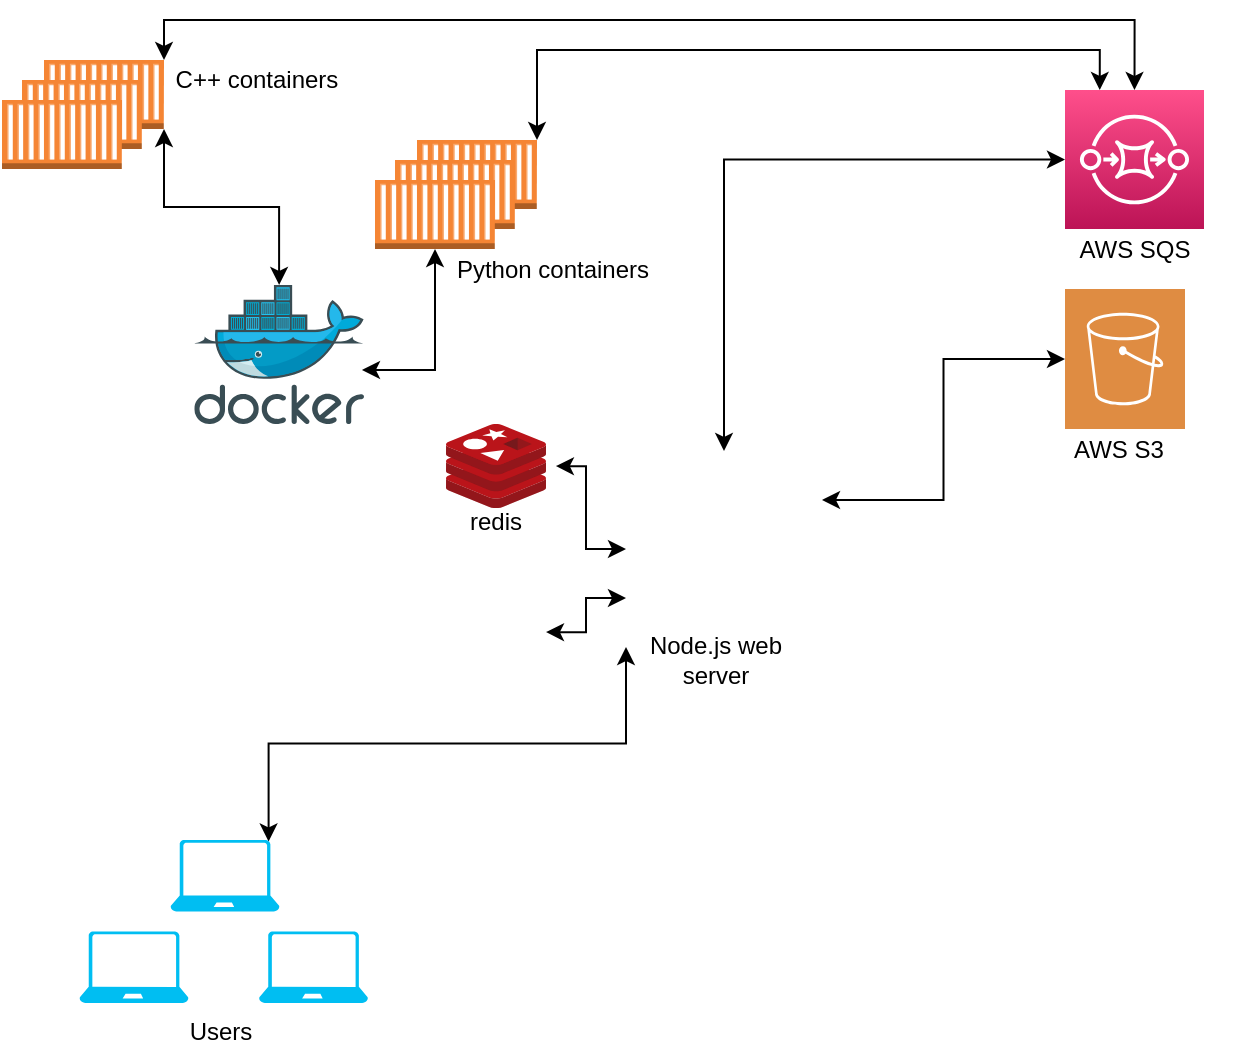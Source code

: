 <mxfile version="15.3.8" type="device"><diagram id="x5cSOFsko-nGKsfiP68E" name="Page-1"><mxGraphModel dx="1695" dy="498" grid="1" gridSize="10" guides="1" tooltips="1" connect="1" arrows="1" fold="1" page="1" pageScale="1" pageWidth="827" pageHeight="1169" math="0" shadow="0"><root><mxCell id="0"/><mxCell id="1" parent="0"/><mxCell id="LyCfUYQ2TqVl-GMdpwWU-2" value="Node.js web server" style="text;html=1;strokeColor=none;fillColor=none;align=center;verticalAlign=middle;whiteSpace=wrap;rounded=0;" parent="1" vertex="1"><mxGeometry x="240" y="343.5" width="90" height="13.5" as="geometry"/></mxCell><mxCell id="LyCfUYQ2TqVl-GMdpwWU-5" value="" style="aspect=fixed;html=1;points=[];align=center;image;fontSize=12;image=img/lib/mscae/Docker.svg;" parent="1" vertex="1"><mxGeometry x="24.12" y="162.45" width="84.88" height="69.6" as="geometry"/></mxCell><mxCell id="LyCfUYQ2TqVl-GMdpwWU-8" value="AWS SQS" style="text;html=1;strokeColor=none;fillColor=none;align=center;verticalAlign=middle;whiteSpace=wrap;rounded=0;" parent="1" vertex="1"><mxGeometry x="438.75" y="134.5" width="111" height="20" as="geometry"/></mxCell><mxCell id="21tpdBvIPTmqqFUggXv7-12" style="edgeStyle=orthogonalEdgeStyle;rounded=0;orthogonalLoop=1;jettySize=auto;html=1;entryX=1;entryY=0.25;entryDx=0;entryDy=0;startArrow=classic;startFill=1;" parent="1" source="LyCfUYQ2TqVl-GMdpwWU-11" target="9rRl_wNdu0PxKvgsl65S-16" edge="1"><mxGeometry relative="1" as="geometry"/></mxCell><mxCell id="LyCfUYQ2TqVl-GMdpwWU-11" value="" style="pointerEvents=1;shadow=0;dashed=0;html=1;strokeColor=none;fillColor=#DF8C42;labelPosition=center;verticalLabelPosition=bottom;verticalAlign=top;align=center;outlineConnect=0;shape=mxgraph.veeam2.aws_s3;" parent="1" vertex="1"><mxGeometry x="459.5" y="164.5" width="60" height="70" as="geometry"/></mxCell><mxCell id="LyCfUYQ2TqVl-GMdpwWU-12" value="AWS S3" style="text;html=1;strokeColor=none;fillColor=none;align=center;verticalAlign=middle;whiteSpace=wrap;rounded=0;" parent="1" vertex="1"><mxGeometry x="431.25" y="234.5" width="111" height="20" as="geometry"/></mxCell><mxCell id="LyCfUYQ2TqVl-GMdpwWU-16" value="" style="shape=image;html=1;verticalAlign=top;verticalLabelPosition=bottom;labelBackgroundColor=#ffffff;imageAspect=0;aspect=fixed;image=https://cdn4.iconfinder.com/data/icons/logos-brands-in-colors/404/c_logo-128.png" parent="1" vertex="1"><mxGeometry x="-41" y="20" width="40" height="40" as="geometry"/></mxCell><mxCell id="LyCfUYQ2TqVl-GMdpwWU-27" style="edgeStyle=orthogonalEdgeStyle;rounded=0;orthogonalLoop=1;jettySize=auto;html=1;exitX=1;exitY=1;exitDx=0;exitDy=0;exitPerimeter=0;startArrow=classic;startFill=1;" parent="1" source="LyCfUYQ2TqVl-GMdpwWU-17" target="LyCfUYQ2TqVl-GMdpwWU-5" edge="1"><mxGeometry relative="1" as="geometry"/></mxCell><mxCell id="9rRl_wNdu0PxKvgsl65S-7" style="edgeStyle=orthogonalEdgeStyle;rounded=0;orthogonalLoop=1;jettySize=auto;html=1;exitX=1;exitY=0;exitDx=0;exitDy=0;exitPerimeter=0;entryX=0.5;entryY=0;entryDx=0;entryDy=0;entryPerimeter=0;startArrow=classic;startFill=1;" parent="1" source="LyCfUYQ2TqVl-GMdpwWU-17" target="9rRl_wNdu0PxKvgsl65S-1" edge="1"><mxGeometry relative="1" as="geometry"/></mxCell><mxCell id="LyCfUYQ2TqVl-GMdpwWU-17" value="" style="outlineConnect=0;dashed=0;verticalLabelPosition=bottom;verticalAlign=top;align=center;html=1;shape=mxgraph.aws3.ec2_compute_container;fillColor=#F58534;gradientColor=none;" parent="1" vertex="1"><mxGeometry x="-51" y="50" width="60" height="34.5" as="geometry"/></mxCell><mxCell id="LyCfUYQ2TqVl-GMdpwWU-18" value="" style="shape=image;html=1;verticalAlign=top;verticalLabelPosition=bottom;labelBackgroundColor=#ffffff;imageAspect=0;aspect=fixed;image=https://cdn4.iconfinder.com/data/icons/logos-and-brands/512/267_Python_logo-128.png" parent="1" vertex="1"><mxGeometry x="147.5" y="60" width="38" height="38" as="geometry"/></mxCell><mxCell id="LyCfUYQ2TqVl-GMdpwWU-20" value="" style="outlineConnect=0;dashed=0;verticalLabelPosition=bottom;verticalAlign=top;align=center;html=1;shape=mxgraph.aws3.ec2_compute_container;fillColor=#F58534;gradientColor=none;" parent="1" vertex="1"><mxGeometry x="-62" y="60" width="60" height="34.5" as="geometry"/></mxCell><mxCell id="LyCfUYQ2TqVl-GMdpwWU-21" value="" style="outlineConnect=0;dashed=0;verticalLabelPosition=bottom;verticalAlign=top;align=center;html=1;shape=mxgraph.aws3.ec2_compute_container;fillColor=#F58534;gradientColor=none;" parent="1" vertex="1"><mxGeometry x="-72" y="70" width="60" height="34.5" as="geometry"/></mxCell><mxCell id="9rRl_wNdu0PxKvgsl65S-8" style="edgeStyle=orthogonalEdgeStyle;rounded=0;orthogonalLoop=1;jettySize=auto;html=1;exitX=1;exitY=0;exitDx=0;exitDy=0;exitPerimeter=0;entryX=0.25;entryY=0;entryDx=0;entryDy=0;entryPerimeter=0;startArrow=classic;startFill=1;" parent="1" source="LyCfUYQ2TqVl-GMdpwWU-22" target="9rRl_wNdu0PxKvgsl65S-1" edge="1"><mxGeometry relative="1" as="geometry"/></mxCell><mxCell id="LyCfUYQ2TqVl-GMdpwWU-22" value="" style="outlineConnect=0;dashed=0;verticalLabelPosition=bottom;verticalAlign=top;align=center;html=1;shape=mxgraph.aws3.ec2_compute_container;fillColor=#F58534;gradientColor=none;" parent="1" vertex="1"><mxGeometry x="135.5" y="90" width="60" height="34.5" as="geometry"/></mxCell><mxCell id="LyCfUYQ2TqVl-GMdpwWU-23" value="" style="outlineConnect=0;dashed=0;verticalLabelPosition=bottom;verticalAlign=top;align=center;html=1;shape=mxgraph.aws3.ec2_compute_container;fillColor=#F58534;gradientColor=none;" parent="1" vertex="1"><mxGeometry x="124.5" y="100" width="60" height="34.5" as="geometry"/></mxCell><mxCell id="9rRl_wNdu0PxKvgsl65S-6" style="edgeStyle=orthogonalEdgeStyle;rounded=0;orthogonalLoop=1;jettySize=auto;html=1;exitX=0.5;exitY=1;exitDx=0;exitDy=0;exitPerimeter=0;entryX=0.988;entryY=0.611;entryDx=0;entryDy=0;entryPerimeter=0;startArrow=classic;startFill=1;" parent="1" source="LyCfUYQ2TqVl-GMdpwWU-24" target="LyCfUYQ2TqVl-GMdpwWU-5" edge="1"><mxGeometry relative="1" as="geometry"/></mxCell><mxCell id="LyCfUYQ2TqVl-GMdpwWU-24" value="" style="outlineConnect=0;dashed=0;verticalLabelPosition=bottom;verticalAlign=top;align=center;html=1;shape=mxgraph.aws3.ec2_compute_container;fillColor=#F58534;gradientColor=none;" parent="1" vertex="1"><mxGeometry x="114.5" y="110" width="60" height="34.5" as="geometry"/></mxCell><mxCell id="LyCfUYQ2TqVl-GMdpwWU-25" value="C++ containers" style="text;html=1;strokeColor=none;fillColor=none;align=center;verticalAlign=middle;whiteSpace=wrap;rounded=0;" parent="1" vertex="1"><mxGeometry y="50" width="111" height="20" as="geometry"/></mxCell><mxCell id="LyCfUYQ2TqVl-GMdpwWU-26" value="Python containers" style="text;html=1;strokeColor=none;fillColor=none;align=center;verticalAlign=middle;whiteSpace=wrap;rounded=0;" parent="1" vertex="1"><mxGeometry x="147.5" y="144.5" width="111" height="20" as="geometry"/></mxCell><mxCell id="21tpdBvIPTmqqFUggXv7-17" style="edgeStyle=orthogonalEdgeStyle;rounded=0;orthogonalLoop=1;jettySize=auto;html=1;exitX=0.9;exitY=0.02;exitDx=0;exitDy=0;exitPerimeter=0;entryX=0;entryY=1;entryDx=0;entryDy=0;startArrow=classic;startFill=1;" parent="1" source="LyCfUYQ2TqVl-GMdpwWU-36" target="9rRl_wNdu0PxKvgsl65S-16" edge="1"><mxGeometry relative="1" as="geometry"/></mxCell><mxCell id="LyCfUYQ2TqVl-GMdpwWU-36" value="" style="verticalLabelPosition=bottom;html=1;verticalAlign=top;align=center;strokeColor=none;fillColor=#00BEF2;shape=mxgraph.azure.laptop;pointerEvents=1;" parent="1" vertex="1"><mxGeometry x="12.25" y="440" width="54.5" height="35.72" as="geometry"/></mxCell><mxCell id="LyCfUYQ2TqVl-GMdpwWU-37" value="Users" style="text;html=1;strokeColor=none;fillColor=none;align=center;verticalAlign=middle;whiteSpace=wrap;rounded=0;" parent="1" vertex="1"><mxGeometry x="-17.75" y="525.72" width="111" height="20" as="geometry"/></mxCell><mxCell id="21tpdBvIPTmqqFUggXv7-6" style="edgeStyle=orthogonalEdgeStyle;rounded=0;orthogonalLoop=1;jettySize=auto;html=1;exitX=0;exitY=0.5;exitDx=0;exitDy=0;exitPerimeter=0;startArrow=classic;startFill=1;" parent="1" source="9rRl_wNdu0PxKvgsl65S-1" target="9rRl_wNdu0PxKvgsl65S-16" edge="1"><mxGeometry relative="1" as="geometry"/></mxCell><mxCell id="9rRl_wNdu0PxKvgsl65S-1" value="" style="sketch=0;points=[[0,0,0],[0.25,0,0],[0.5,0,0],[0.75,0,0],[1,0,0],[0,1,0],[0.25,1,0],[0.5,1,0],[0.75,1,0],[1,1,0],[0,0.25,0],[0,0.5,0],[0,0.75,0],[1,0.25,0],[1,0.5,0],[1,0.75,0]];outlineConnect=0;fontColor=#232F3E;gradientColor=#FF4F8B;gradientDirection=north;fillColor=#BC1356;strokeColor=#ffffff;dashed=0;verticalLabelPosition=bottom;verticalAlign=top;align=center;html=1;fontSize=12;fontStyle=0;aspect=fixed;shape=mxgraph.aws4.resourceIcon;resIcon=mxgraph.aws4.sqs;" parent="1" vertex="1"><mxGeometry x="459.5" y="65" width="69.5" height="69.5" as="geometry"/></mxCell><mxCell id="9rRl_wNdu0PxKvgsl65S-13" value="" style="verticalLabelPosition=bottom;html=1;verticalAlign=top;align=center;strokeColor=none;fillColor=#00BEF2;shape=mxgraph.azure.laptop;pointerEvents=1;" parent="1" vertex="1"><mxGeometry x="-33.25" y="485.72" width="54.5" height="35.72" as="geometry"/></mxCell><mxCell id="9rRl_wNdu0PxKvgsl65S-14" value="" style="verticalLabelPosition=bottom;html=1;verticalAlign=top;align=center;strokeColor=none;fillColor=#00BEF2;shape=mxgraph.azure.laptop;pointerEvents=1;" parent="1" vertex="1"><mxGeometry x="56.5" y="485.72" width="54.5" height="35.72" as="geometry"/></mxCell><mxCell id="21tpdBvIPTmqqFUggXv7-15" style="edgeStyle=orthogonalEdgeStyle;rounded=0;orthogonalLoop=1;jettySize=auto;html=1;exitX=0;exitY=0.5;exitDx=0;exitDy=0;entryX=1.099;entryY=0.5;entryDx=0;entryDy=0;entryPerimeter=0;startArrow=classic;startFill=1;" parent="1" source="9rRl_wNdu0PxKvgsl65S-16" target="21tpdBvIPTmqqFUggXv7-14" edge="1"><mxGeometry relative="1" as="geometry"/></mxCell><mxCell id="vkziZfZ01mst1yMmQsoR-2" style="edgeStyle=orthogonalEdgeStyle;rounded=0;orthogonalLoop=1;jettySize=auto;html=1;exitX=0;exitY=0.75;exitDx=0;exitDy=0;entryX=1;entryY=0.5;entryDx=0;entryDy=0;startArrow=classic;startFill=1;" edge="1" parent="1" source="9rRl_wNdu0PxKvgsl65S-16" target="vkziZfZ01mst1yMmQsoR-1"><mxGeometry relative="1" as="geometry"/></mxCell><mxCell id="9rRl_wNdu0PxKvgsl65S-16" value="" style="shape=image;html=1;verticalAlign=top;verticalLabelPosition=bottom;labelBackgroundColor=#ffffff;imageAspect=0;aspect=fixed;image=https://cdn0.iconfinder.com/data/icons/designer-skills/128/node-js-128.png;" parent="1" vertex="1"><mxGeometry x="240" y="245.5" width="98" height="98" as="geometry"/></mxCell><mxCell id="21tpdBvIPTmqqFUggXv7-14" value="" style="sketch=0;aspect=fixed;html=1;points=[];align=center;image;fontSize=12;image=img/lib/mscae/Cache_Redis_Product.svg;" parent="1" vertex="1"><mxGeometry x="150" y="232.05" width="50" height="42" as="geometry"/></mxCell><mxCell id="21tpdBvIPTmqqFUggXv7-16" value="redis" style="text;html=1;strokeColor=none;fillColor=none;align=center;verticalAlign=middle;whiteSpace=wrap;rounded=0;" parent="1" vertex="1"><mxGeometry x="130" y="274.05" width="90" height="13.5" as="geometry"/></mxCell><mxCell id="vkziZfZ01mst1yMmQsoR-1" value="" style="shape=image;html=1;verticalAlign=top;verticalLabelPosition=bottom;labelBackgroundColor=#ffffff;imageAspect=0;aspect=fixed;image=https://cdn4.iconfinder.com/data/icons/logos-3/512/mongodb-2-128.png" vertex="1" parent="1"><mxGeometry x="127.88" y="300" width="72.12" height="72.12" as="geometry"/></mxCell></root></mxGraphModel></diagram></mxfile>